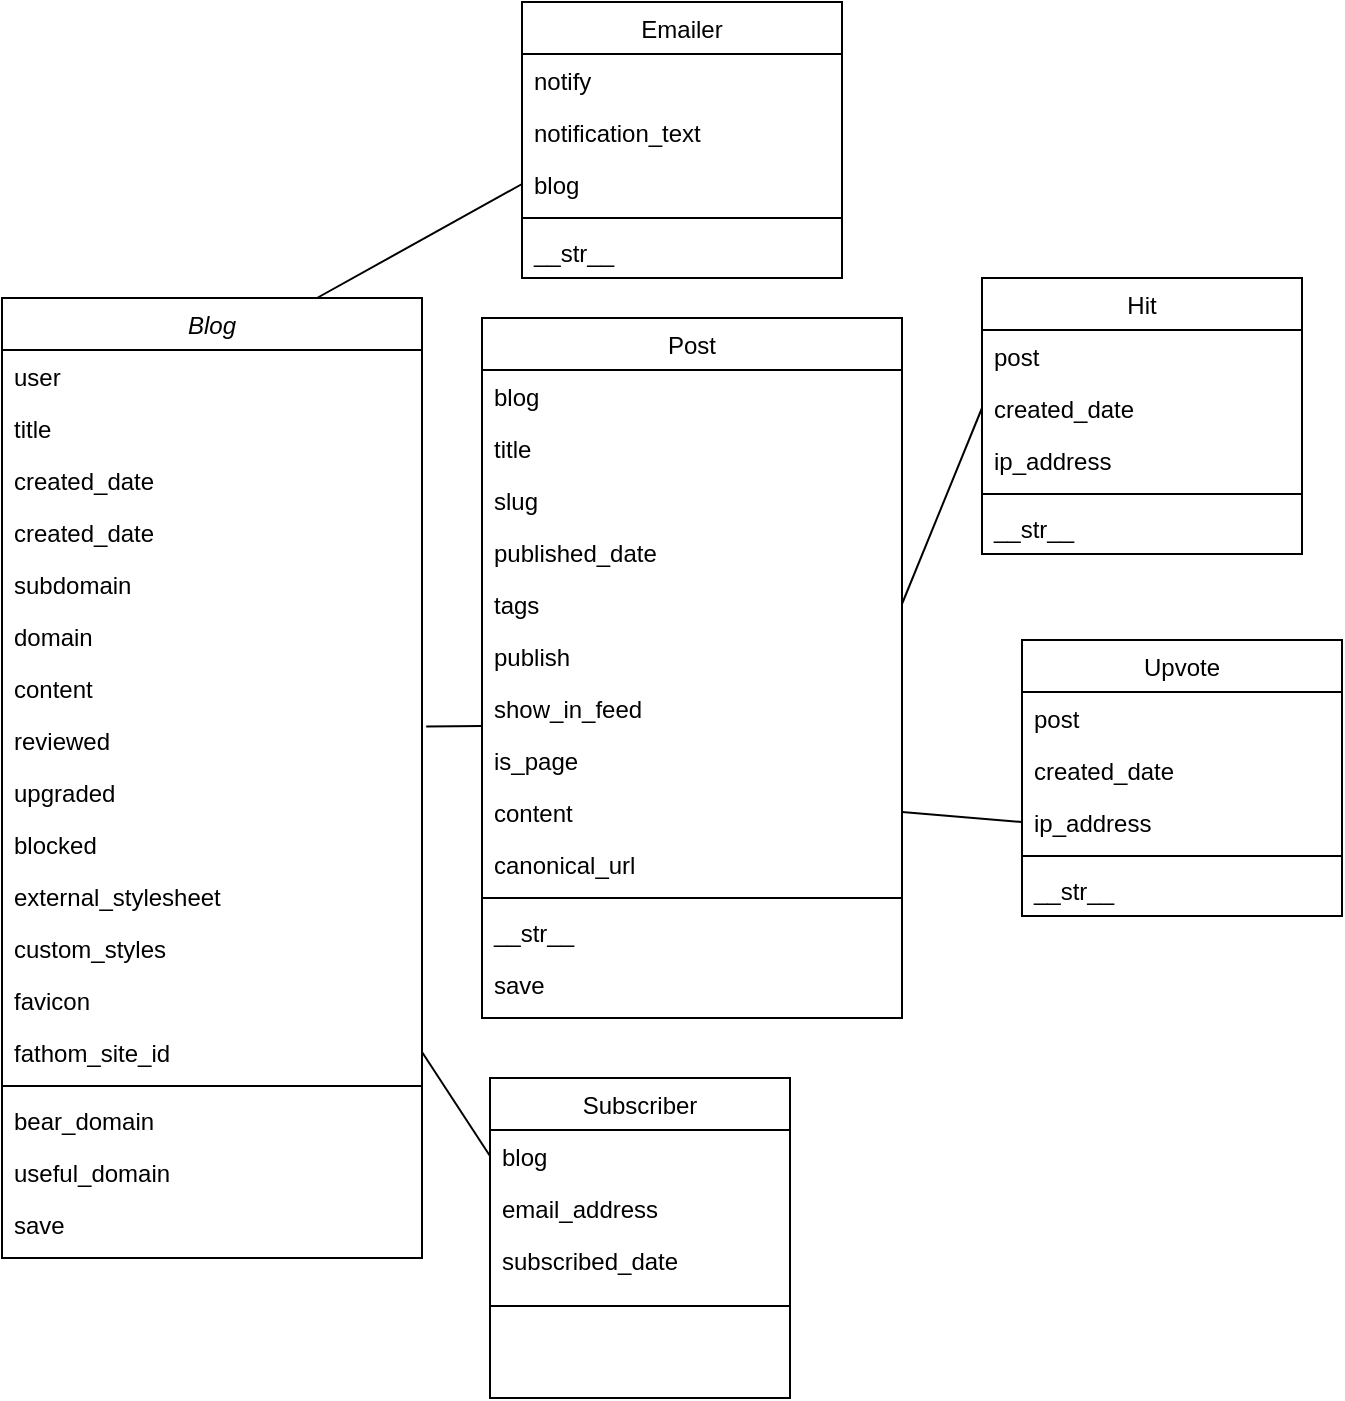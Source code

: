<mxfile version="14.4.3" type="device" pages="2"><diagram id="C5RBs43oDa-KdzZeNtuy" name="Page-1"><mxGraphModel dx="1264" dy="1761" grid="1" gridSize="10" guides="1" tooltips="1" connect="1" arrows="1" fold="1" page="1" pageScale="1" pageWidth="827" pageHeight="1169" math="0" shadow="0"><root><mxCell id="WIyWlLk6GJQsqaUBKTNV-0"/><mxCell id="WIyWlLk6GJQsqaUBKTNV-1" parent="WIyWlLk6GJQsqaUBKTNV-0"/><mxCell id="zkfFHV4jXpPFQw0GAbJ--0" value="Blog" style="swimlane;fontStyle=2;align=center;verticalAlign=top;childLayout=stackLayout;horizontal=1;startSize=26;horizontalStack=0;resizeParent=1;resizeLast=0;collapsible=1;marginBottom=0;rounded=0;shadow=0;strokeWidth=1;" parent="WIyWlLk6GJQsqaUBKTNV-1" vertex="1"><mxGeometry x="20" y="-110" width="210" height="480" as="geometry"><mxRectangle x="230" y="-20" width="160" height="26" as="alternateBounds"/></mxGeometry></mxCell><mxCell id="zkfFHV4jXpPFQw0GAbJ--1" value="user" style="text;align=left;verticalAlign=top;spacingLeft=4;spacingRight=4;overflow=hidden;rotatable=0;points=[[0,0.5],[1,0.5]];portConstraint=eastwest;" parent="zkfFHV4jXpPFQw0GAbJ--0" vertex="1"><mxGeometry y="26" width="210" height="26" as="geometry"/></mxCell><mxCell id="zkfFHV4jXpPFQw0GAbJ--2" value="title" style="text;align=left;verticalAlign=top;spacingLeft=4;spacingRight=4;overflow=hidden;rotatable=0;points=[[0,0.5],[1,0.5]];portConstraint=eastwest;rounded=0;shadow=0;html=0;" parent="zkfFHV4jXpPFQw0GAbJ--0" vertex="1"><mxGeometry y="52" width="210" height="26" as="geometry"/></mxCell><mxCell id="zkfFHV4jXpPFQw0GAbJ--3" value="created_date&#10;" style="text;align=left;verticalAlign=top;spacingLeft=4;spacingRight=4;overflow=hidden;rotatable=0;points=[[0,0.5],[1,0.5]];portConstraint=eastwest;rounded=0;shadow=0;html=0;" parent="zkfFHV4jXpPFQw0GAbJ--0" vertex="1"><mxGeometry y="78" width="210" height="26" as="geometry"/></mxCell><mxCell id="yJOefk_Ltb-KHYZo61ft-4" value="created_date&#10;" style="text;align=left;verticalAlign=top;spacingLeft=4;spacingRight=4;overflow=hidden;rotatable=0;points=[[0,0.5],[1,0.5]];portConstraint=eastwest;rounded=0;shadow=0;html=0;" parent="zkfFHV4jXpPFQw0GAbJ--0" vertex="1"><mxGeometry y="104" width="210" height="26" as="geometry"/></mxCell><mxCell id="yJOefk_Ltb-KHYZo61ft-5" value="subdomain" style="text;align=left;verticalAlign=top;spacingLeft=4;spacingRight=4;overflow=hidden;rotatable=0;points=[[0,0.5],[1,0.5]];portConstraint=eastwest;rounded=0;shadow=0;html=0;" parent="zkfFHV4jXpPFQw0GAbJ--0" vertex="1"><mxGeometry y="130" width="210" height="26" as="geometry"/></mxCell><mxCell id="yJOefk_Ltb-KHYZo61ft-10" value="domain" style="text;align=left;verticalAlign=top;spacingLeft=4;spacingRight=4;overflow=hidden;rotatable=0;points=[[0,0.5],[1,0.5]];portConstraint=eastwest;rounded=0;shadow=0;html=0;" parent="zkfFHV4jXpPFQw0GAbJ--0" vertex="1"><mxGeometry y="156" width="210" height="26" as="geometry"/></mxCell><mxCell id="yJOefk_Ltb-KHYZo61ft-11" value="content" style="text;align=left;verticalAlign=top;spacingLeft=4;spacingRight=4;overflow=hidden;rotatable=0;points=[[0,0.5],[1,0.5]];portConstraint=eastwest;rounded=0;shadow=0;html=0;" parent="zkfFHV4jXpPFQw0GAbJ--0" vertex="1"><mxGeometry y="182" width="210" height="26" as="geometry"/></mxCell><mxCell id="yJOefk_Ltb-KHYZo61ft-12" value="reviewed" style="text;align=left;verticalAlign=top;spacingLeft=4;spacingRight=4;overflow=hidden;rotatable=0;points=[[0,0.5],[1,0.5]];portConstraint=eastwest;rounded=0;shadow=0;html=0;" parent="zkfFHV4jXpPFQw0GAbJ--0" vertex="1"><mxGeometry y="208" width="210" height="26" as="geometry"/></mxCell><mxCell id="yJOefk_Ltb-KHYZo61ft-13" value="upgraded" style="text;align=left;verticalAlign=top;spacingLeft=4;spacingRight=4;overflow=hidden;rotatable=0;points=[[0,0.5],[1,0.5]];portConstraint=eastwest;rounded=0;shadow=0;html=0;" parent="zkfFHV4jXpPFQw0GAbJ--0" vertex="1"><mxGeometry y="234" width="210" height="26" as="geometry"/></mxCell><mxCell id="yJOefk_Ltb-KHYZo61ft-14" value="blocked" style="text;align=left;verticalAlign=top;spacingLeft=4;spacingRight=4;overflow=hidden;rotatable=0;points=[[0,0.5],[1,0.5]];portConstraint=eastwest;rounded=0;shadow=0;html=0;" parent="zkfFHV4jXpPFQw0GAbJ--0" vertex="1"><mxGeometry y="260" width="210" height="26" as="geometry"/></mxCell><mxCell id="yJOefk_Ltb-KHYZo61ft-15" value="external_stylesheet" style="text;align=left;verticalAlign=top;spacingLeft=4;spacingRight=4;overflow=hidden;rotatable=0;points=[[0,0.5],[1,0.5]];portConstraint=eastwest;rounded=0;shadow=0;html=0;" parent="zkfFHV4jXpPFQw0GAbJ--0" vertex="1"><mxGeometry y="286" width="210" height="26" as="geometry"/></mxCell><mxCell id="yJOefk_Ltb-KHYZo61ft-16" value="custom_styles" style="text;align=left;verticalAlign=top;spacingLeft=4;spacingRight=4;overflow=hidden;rotatable=0;points=[[0,0.5],[1,0.5]];portConstraint=eastwest;rounded=0;shadow=0;html=0;" parent="zkfFHV4jXpPFQw0GAbJ--0" vertex="1"><mxGeometry y="312" width="210" height="26" as="geometry"/></mxCell><mxCell id="yJOefk_Ltb-KHYZo61ft-17" value="favicon" style="text;align=left;verticalAlign=top;spacingLeft=4;spacingRight=4;overflow=hidden;rotatable=0;points=[[0,0.5],[1,0.5]];portConstraint=eastwest;rounded=0;shadow=0;html=0;" parent="zkfFHV4jXpPFQw0GAbJ--0" vertex="1"><mxGeometry y="338" width="210" height="26" as="geometry"/></mxCell><mxCell id="yJOefk_Ltb-KHYZo61ft-18" value="fathom_site_id" style="text;align=left;verticalAlign=top;spacingLeft=4;spacingRight=4;overflow=hidden;rotatable=0;points=[[0,0.5],[1,0.5]];portConstraint=eastwest;rounded=0;shadow=0;html=0;" parent="zkfFHV4jXpPFQw0GAbJ--0" vertex="1"><mxGeometry y="364" width="210" height="26" as="geometry"/></mxCell><mxCell id="zkfFHV4jXpPFQw0GAbJ--4" value="" style="line;html=1;strokeWidth=1;align=left;verticalAlign=middle;spacingTop=-1;spacingLeft=3;spacingRight=3;rotatable=0;labelPosition=right;points=[];portConstraint=eastwest;" parent="zkfFHV4jXpPFQw0GAbJ--0" vertex="1"><mxGeometry y="390" width="210" height="8" as="geometry"/></mxCell><mxCell id="yJOefk_Ltb-KHYZo61ft-19" value="bear_domain" style="text;align=left;verticalAlign=top;spacingLeft=4;spacingRight=4;overflow=hidden;rotatable=0;points=[[0,0.5],[1,0.5]];portConstraint=eastwest;rounded=0;shadow=0;html=0;" parent="zkfFHV4jXpPFQw0GAbJ--0" vertex="1"><mxGeometry y="398" width="210" height="26" as="geometry"/></mxCell><mxCell id="yJOefk_Ltb-KHYZo61ft-20" value="useful_domain" style="text;align=left;verticalAlign=top;spacingLeft=4;spacingRight=4;overflow=hidden;rotatable=0;points=[[0,0.5],[1,0.5]];portConstraint=eastwest;rounded=0;shadow=0;html=0;" parent="zkfFHV4jXpPFQw0GAbJ--0" vertex="1"><mxGeometry y="424" width="210" height="26" as="geometry"/></mxCell><mxCell id="yJOefk_Ltb-KHYZo61ft-21" value="save" style="text;align=left;verticalAlign=top;spacingLeft=4;spacingRight=4;overflow=hidden;rotatable=0;points=[[0,0.5],[1,0.5]];portConstraint=eastwest;rounded=0;shadow=0;html=0;" parent="zkfFHV4jXpPFQw0GAbJ--0" vertex="1"><mxGeometry y="450" width="210" height="26" as="geometry"/></mxCell><mxCell id="zkfFHV4jXpPFQw0GAbJ--17" value="Emailer" style="swimlane;fontStyle=0;align=center;verticalAlign=top;childLayout=stackLayout;horizontal=1;startSize=26;horizontalStack=0;resizeParent=1;resizeLast=0;collapsible=1;marginBottom=0;rounded=0;shadow=0;strokeWidth=1;" parent="WIyWlLk6GJQsqaUBKTNV-1" vertex="1"><mxGeometry x="280" y="-258" width="160" height="138" as="geometry"><mxRectangle x="550" y="140" width="160" height="26" as="alternateBounds"/></mxGeometry></mxCell><mxCell id="zkfFHV4jXpPFQw0GAbJ--18" value="notify" style="text;align=left;verticalAlign=top;spacingLeft=4;spacingRight=4;overflow=hidden;rotatable=0;points=[[0,0.5],[1,0.5]];portConstraint=eastwest;" parent="zkfFHV4jXpPFQw0GAbJ--17" vertex="1"><mxGeometry y="26" width="160" height="26" as="geometry"/></mxCell><mxCell id="zkfFHV4jXpPFQw0GAbJ--19" value="notification_text" style="text;align=left;verticalAlign=top;spacingLeft=4;spacingRight=4;overflow=hidden;rotatable=0;points=[[0,0.5],[1,0.5]];portConstraint=eastwest;rounded=0;shadow=0;html=0;" parent="zkfFHV4jXpPFQw0GAbJ--17" vertex="1"><mxGeometry y="52" width="160" height="26" as="geometry"/></mxCell><mxCell id="yJOefk_Ltb-KHYZo61ft-29" value="blog" style="text;align=left;verticalAlign=top;spacingLeft=4;spacingRight=4;overflow=hidden;rotatable=0;points=[[0,0.5],[1,0.5]];portConstraint=eastwest;rounded=0;shadow=0;html=0;" parent="zkfFHV4jXpPFQw0GAbJ--17" vertex="1"><mxGeometry y="78" width="160" height="26" as="geometry"/></mxCell><mxCell id="zkfFHV4jXpPFQw0GAbJ--23" value="" style="line;html=1;strokeWidth=1;align=left;verticalAlign=middle;spacingTop=-1;spacingLeft=3;spacingRight=3;rotatable=0;labelPosition=right;points=[];portConstraint=eastwest;" parent="zkfFHV4jXpPFQw0GAbJ--17" vertex="1"><mxGeometry y="104" width="160" height="8" as="geometry"/></mxCell><mxCell id="yJOefk_Ltb-KHYZo61ft-28" value="__str__" style="text;align=left;verticalAlign=top;spacingLeft=4;spacingRight=4;overflow=hidden;rotatable=0;points=[[0,0.5],[1,0.5]];portConstraint=eastwest;rounded=0;shadow=0;html=0;" parent="zkfFHV4jXpPFQw0GAbJ--17" vertex="1"><mxGeometry y="112" width="160" height="26" as="geometry"/></mxCell><mxCell id="yJOefk_Ltb-KHYZo61ft-23" value="Subscriber" style="swimlane;fontStyle=0;align=center;verticalAlign=top;childLayout=stackLayout;horizontal=1;startSize=26;horizontalStack=0;resizeParent=1;resizeLast=0;collapsible=1;marginBottom=0;rounded=0;shadow=0;strokeWidth=1;" parent="WIyWlLk6GJQsqaUBKTNV-1" vertex="1"><mxGeometry x="264" y="280" width="150" height="160" as="geometry"><mxRectangle x="550" y="140" width="160" height="26" as="alternateBounds"/></mxGeometry></mxCell><mxCell id="yJOefk_Ltb-KHYZo61ft-24" value="blog" style="text;align=left;verticalAlign=top;spacingLeft=4;spacingRight=4;overflow=hidden;rotatable=0;points=[[0,0.5],[1,0.5]];portConstraint=eastwest;" parent="yJOefk_Ltb-KHYZo61ft-23" vertex="1"><mxGeometry y="26" width="150" height="26" as="geometry"/></mxCell><mxCell id="yJOefk_Ltb-KHYZo61ft-25" value="email_address" style="text;align=left;verticalAlign=top;spacingLeft=4;spacingRight=4;overflow=hidden;rotatable=0;points=[[0,0.5],[1,0.5]];portConstraint=eastwest;rounded=0;shadow=0;html=0;" parent="yJOefk_Ltb-KHYZo61ft-23" vertex="1"><mxGeometry y="52" width="150" height="26" as="geometry"/></mxCell><mxCell id="yJOefk_Ltb-KHYZo61ft-27" value="subscribed_date" style="text;align=left;verticalAlign=top;spacingLeft=4;spacingRight=4;overflow=hidden;rotatable=0;points=[[0,0.5],[1,0.5]];portConstraint=eastwest;rounded=0;shadow=0;html=0;" parent="yJOefk_Ltb-KHYZo61ft-23" vertex="1"><mxGeometry y="78" width="150" height="32" as="geometry"/></mxCell><mxCell id="yJOefk_Ltb-KHYZo61ft-26" value="" style="line;html=1;strokeWidth=1;align=left;verticalAlign=middle;spacingTop=-1;spacingLeft=3;spacingRight=3;rotatable=0;labelPosition=right;points=[];portConstraint=eastwest;" parent="yJOefk_Ltb-KHYZo61ft-23" vertex="1"><mxGeometry y="110" width="150" height="8" as="geometry"/></mxCell><mxCell id="yJOefk_Ltb-KHYZo61ft-30" value="Post" style="swimlane;fontStyle=0;align=center;verticalAlign=top;childLayout=stackLayout;horizontal=1;startSize=26;horizontalStack=0;resizeParent=1;resizeLast=0;collapsible=1;marginBottom=0;rounded=0;shadow=0;strokeWidth=1;" parent="WIyWlLk6GJQsqaUBKTNV-1" vertex="1"><mxGeometry x="260" y="-100" width="210" height="350" as="geometry"><mxRectangle x="550" y="140" width="160" height="26" as="alternateBounds"/></mxGeometry></mxCell><mxCell id="yJOefk_Ltb-KHYZo61ft-31" value="blog" style="text;align=left;verticalAlign=top;spacingLeft=4;spacingRight=4;overflow=hidden;rotatable=0;points=[[0,0.5],[1,0.5]];portConstraint=eastwest;" parent="yJOefk_Ltb-KHYZo61ft-30" vertex="1"><mxGeometry y="26" width="210" height="26" as="geometry"/></mxCell><mxCell id="yJOefk_Ltb-KHYZo61ft-32" value="title" style="text;align=left;verticalAlign=top;spacingLeft=4;spacingRight=4;overflow=hidden;rotatable=0;points=[[0,0.5],[1,0.5]];portConstraint=eastwest;rounded=0;shadow=0;html=0;" parent="yJOefk_Ltb-KHYZo61ft-30" vertex="1"><mxGeometry y="52" width="210" height="26" as="geometry"/></mxCell><mxCell id="yJOefk_Ltb-KHYZo61ft-33" value="slug" style="text;align=left;verticalAlign=top;spacingLeft=4;spacingRight=4;overflow=hidden;rotatable=0;points=[[0,0.5],[1,0.5]];portConstraint=eastwest;rounded=0;shadow=0;html=0;" parent="yJOefk_Ltb-KHYZo61ft-30" vertex="1"><mxGeometry y="78" width="210" height="26" as="geometry"/></mxCell><mxCell id="yJOefk_Ltb-KHYZo61ft-38" value="published_date" style="text;align=left;verticalAlign=top;spacingLeft=4;spacingRight=4;overflow=hidden;rotatable=0;points=[[0,0.5],[1,0.5]];portConstraint=eastwest;rounded=0;shadow=0;html=0;" parent="yJOefk_Ltb-KHYZo61ft-30" vertex="1"><mxGeometry y="104" width="210" height="26" as="geometry"/></mxCell><mxCell id="yJOefk_Ltb-KHYZo61ft-37" value="tags" style="text;align=left;verticalAlign=top;spacingLeft=4;spacingRight=4;overflow=hidden;rotatable=0;points=[[0,0.5],[1,0.5]];portConstraint=eastwest;rounded=0;shadow=0;html=0;" parent="yJOefk_Ltb-KHYZo61ft-30" vertex="1"><mxGeometry y="130" width="210" height="26" as="geometry"/></mxCell><mxCell id="yJOefk_Ltb-KHYZo61ft-36" value="publish" style="text;align=left;verticalAlign=top;spacingLeft=4;spacingRight=4;overflow=hidden;rotatable=0;points=[[0,0.5],[1,0.5]];portConstraint=eastwest;rounded=0;shadow=0;html=0;" parent="yJOefk_Ltb-KHYZo61ft-30" vertex="1"><mxGeometry y="156" width="210" height="26" as="geometry"/></mxCell><mxCell id="yJOefk_Ltb-KHYZo61ft-40" value="show_in_feed" style="text;align=left;verticalAlign=top;spacingLeft=4;spacingRight=4;overflow=hidden;rotatable=0;points=[[0,0.5],[1,0.5]];portConstraint=eastwest;rounded=0;shadow=0;html=0;" parent="yJOefk_Ltb-KHYZo61ft-30" vertex="1"><mxGeometry y="182" width="210" height="26" as="geometry"/></mxCell><mxCell id="yJOefk_Ltb-KHYZo61ft-41" value="is_page" style="text;align=left;verticalAlign=top;spacingLeft=4;spacingRight=4;overflow=hidden;rotatable=0;points=[[0,0.5],[1,0.5]];portConstraint=eastwest;rounded=0;shadow=0;html=0;" parent="yJOefk_Ltb-KHYZo61ft-30" vertex="1"><mxGeometry y="208" width="210" height="26" as="geometry"/></mxCell><mxCell id="yJOefk_Ltb-KHYZo61ft-39" value="content" style="text;align=left;verticalAlign=top;spacingLeft=4;spacingRight=4;overflow=hidden;rotatable=0;points=[[0,0.5],[1,0.5]];portConstraint=eastwest;rounded=0;shadow=0;html=0;" parent="yJOefk_Ltb-KHYZo61ft-30" vertex="1"><mxGeometry y="234" width="210" height="26" as="geometry"/></mxCell><mxCell id="yJOefk_Ltb-KHYZo61ft-42" value="canonical_url" style="text;align=left;verticalAlign=top;spacingLeft=4;spacingRight=4;overflow=hidden;rotatable=0;points=[[0,0.5],[1,0.5]];portConstraint=eastwest;rounded=0;shadow=0;html=0;" parent="yJOefk_Ltb-KHYZo61ft-30" vertex="1"><mxGeometry y="260" width="210" height="26" as="geometry"/></mxCell><mxCell id="yJOefk_Ltb-KHYZo61ft-34" value="" style="line;html=1;strokeWidth=1;align=left;verticalAlign=middle;spacingTop=-1;spacingLeft=3;spacingRight=3;rotatable=0;labelPosition=right;points=[];portConstraint=eastwest;" parent="yJOefk_Ltb-KHYZo61ft-30" vertex="1"><mxGeometry y="286" width="210" height="8" as="geometry"/></mxCell><mxCell id="yJOefk_Ltb-KHYZo61ft-45" value="__str__" style="text;align=left;verticalAlign=top;spacingLeft=4;spacingRight=4;overflow=hidden;rotatable=0;points=[[0,0.5],[1,0.5]];portConstraint=eastwest;rounded=0;shadow=0;html=0;" parent="yJOefk_Ltb-KHYZo61ft-30" vertex="1"><mxGeometry y="294" width="210" height="26" as="geometry"/></mxCell><mxCell id="yJOefk_Ltb-KHYZo61ft-44" value="save" style="text;align=left;verticalAlign=top;spacingLeft=4;spacingRight=4;overflow=hidden;rotatable=0;points=[[0,0.5],[1,0.5]];portConstraint=eastwest;rounded=0;shadow=0;html=0;" parent="yJOefk_Ltb-KHYZo61ft-30" vertex="1"><mxGeometry y="320" width="210" height="26" as="geometry"/></mxCell><mxCell id="yJOefk_Ltb-KHYZo61ft-52" value="Upvote" style="swimlane;fontStyle=0;align=center;verticalAlign=top;childLayout=stackLayout;horizontal=1;startSize=26;horizontalStack=0;resizeParent=1;resizeLast=0;collapsible=1;marginBottom=0;rounded=0;shadow=0;strokeWidth=1;" parent="WIyWlLk6GJQsqaUBKTNV-1" vertex="1"><mxGeometry x="530" y="61" width="160" height="138" as="geometry"><mxRectangle x="550" y="140" width="160" height="26" as="alternateBounds"/></mxGeometry></mxCell><mxCell id="yJOefk_Ltb-KHYZo61ft-53" value="post" style="text;align=left;verticalAlign=top;spacingLeft=4;spacingRight=4;overflow=hidden;rotatable=0;points=[[0,0.5],[1,0.5]];portConstraint=eastwest;" parent="yJOefk_Ltb-KHYZo61ft-52" vertex="1"><mxGeometry y="26" width="160" height="26" as="geometry"/></mxCell><mxCell id="yJOefk_Ltb-KHYZo61ft-54" value="created_date" style="text;align=left;verticalAlign=top;spacingLeft=4;spacingRight=4;overflow=hidden;rotatable=0;points=[[0,0.5],[1,0.5]];portConstraint=eastwest;rounded=0;shadow=0;html=0;" parent="yJOefk_Ltb-KHYZo61ft-52" vertex="1"><mxGeometry y="52" width="160" height="26" as="geometry"/></mxCell><mxCell id="yJOefk_Ltb-KHYZo61ft-55" value="ip_address" style="text;align=left;verticalAlign=top;spacingLeft=4;spacingRight=4;overflow=hidden;rotatable=0;points=[[0,0.5],[1,0.5]];portConstraint=eastwest;rounded=0;shadow=0;html=0;" parent="yJOefk_Ltb-KHYZo61ft-52" vertex="1"><mxGeometry y="78" width="160" height="26" as="geometry"/></mxCell><mxCell id="yJOefk_Ltb-KHYZo61ft-56" value="" style="line;html=1;strokeWidth=1;align=left;verticalAlign=middle;spacingTop=-1;spacingLeft=3;spacingRight=3;rotatable=0;labelPosition=right;points=[];portConstraint=eastwest;" parent="yJOefk_Ltb-KHYZo61ft-52" vertex="1"><mxGeometry y="104" width="160" height="8" as="geometry"/></mxCell><mxCell id="yJOefk_Ltb-KHYZo61ft-57" value="__str__" style="text;align=left;verticalAlign=top;spacingLeft=4;spacingRight=4;overflow=hidden;rotatable=0;points=[[0,0.5],[1,0.5]];portConstraint=eastwest;rounded=0;shadow=0;html=0;" parent="yJOefk_Ltb-KHYZo61ft-52" vertex="1"><mxGeometry y="112" width="160" height="26" as="geometry"/></mxCell><mxCell id="yJOefk_Ltb-KHYZo61ft-58" value="Hit" style="swimlane;fontStyle=0;align=center;verticalAlign=top;childLayout=stackLayout;horizontal=1;startSize=26;horizontalStack=0;resizeParent=1;resizeLast=0;collapsible=1;marginBottom=0;rounded=0;shadow=0;strokeWidth=1;" parent="WIyWlLk6GJQsqaUBKTNV-1" vertex="1"><mxGeometry x="510" y="-120" width="160" height="138" as="geometry"><mxRectangle x="550" y="140" width="160" height="26" as="alternateBounds"/></mxGeometry></mxCell><mxCell id="yJOefk_Ltb-KHYZo61ft-59" value="post" style="text;align=left;verticalAlign=top;spacingLeft=4;spacingRight=4;overflow=hidden;rotatable=0;points=[[0,0.5],[1,0.5]];portConstraint=eastwest;" parent="yJOefk_Ltb-KHYZo61ft-58" vertex="1"><mxGeometry y="26" width="160" height="26" as="geometry"/></mxCell><mxCell id="yJOefk_Ltb-KHYZo61ft-60" value="created_date" style="text;align=left;verticalAlign=top;spacingLeft=4;spacingRight=4;overflow=hidden;rotatable=0;points=[[0,0.5],[1,0.5]];portConstraint=eastwest;rounded=0;shadow=0;html=0;" parent="yJOefk_Ltb-KHYZo61ft-58" vertex="1"><mxGeometry y="52" width="160" height="26" as="geometry"/></mxCell><mxCell id="yJOefk_Ltb-KHYZo61ft-61" value="ip_address" style="text;align=left;verticalAlign=top;spacingLeft=4;spacingRight=4;overflow=hidden;rotatable=0;points=[[0,0.5],[1,0.5]];portConstraint=eastwest;rounded=0;shadow=0;html=0;" parent="yJOefk_Ltb-KHYZo61ft-58" vertex="1"><mxGeometry y="78" width="160" height="26" as="geometry"/></mxCell><mxCell id="yJOefk_Ltb-KHYZo61ft-62" value="" style="line;html=1;strokeWidth=1;align=left;verticalAlign=middle;spacingTop=-1;spacingLeft=3;spacingRight=3;rotatable=0;labelPosition=right;points=[];portConstraint=eastwest;" parent="yJOefk_Ltb-KHYZo61ft-58" vertex="1"><mxGeometry y="104" width="160" height="8" as="geometry"/></mxCell><mxCell id="yJOefk_Ltb-KHYZo61ft-63" value="__str__" style="text;align=left;verticalAlign=top;spacingLeft=4;spacingRight=4;overflow=hidden;rotatable=0;points=[[0,0.5],[1,0.5]];portConstraint=eastwest;rounded=0;shadow=0;html=0;" parent="yJOefk_Ltb-KHYZo61ft-58" vertex="1"><mxGeometry y="112" width="160" height="26" as="geometry"/></mxCell><mxCell id="yJOefk_Ltb-KHYZo61ft-65" value="" style="endArrow=none;html=1;entryX=1.01;entryY=0.238;entryDx=0;entryDy=0;entryPerimeter=0;" parent="WIyWlLk6GJQsqaUBKTNV-1" target="yJOefk_Ltb-KHYZo61ft-12" edge="1"><mxGeometry width="50" height="50" relative="1" as="geometry"><mxPoint x="260" y="104" as="sourcePoint"/><mxPoint x="500" y="150" as="targetPoint"/></mxGeometry></mxCell><mxCell id="yJOefk_Ltb-KHYZo61ft-67" value="" style="endArrow=none;html=1;entryX=0;entryY=0.5;entryDx=0;entryDy=0;exitX=1;exitY=0.5;exitDx=0;exitDy=0;" parent="WIyWlLk6GJQsqaUBKTNV-1" source="yJOefk_Ltb-KHYZo61ft-37" target="yJOefk_Ltb-KHYZo61ft-60" edge="1"><mxGeometry width="50" height="50" relative="1" as="geometry"><mxPoint x="450" y="200" as="sourcePoint"/><mxPoint x="500" y="150" as="targetPoint"/></mxGeometry></mxCell><mxCell id="yJOefk_Ltb-KHYZo61ft-68" value="" style="endArrow=none;html=1;entryX=0;entryY=0.5;entryDx=0;entryDy=0;exitX=1;exitY=0.5;exitDx=0;exitDy=0;" parent="WIyWlLk6GJQsqaUBKTNV-1" source="yJOefk_Ltb-KHYZo61ft-39" target="yJOefk_Ltb-KHYZo61ft-55" edge="1"><mxGeometry width="50" height="50" relative="1" as="geometry"><mxPoint x="450" y="200" as="sourcePoint"/><mxPoint x="500" y="150" as="targetPoint"/></mxGeometry></mxCell><mxCell id="yJOefk_Ltb-KHYZo61ft-70" value="" style="endArrow=none;html=1;entryX=0;entryY=0.5;entryDx=0;entryDy=0;exitX=0.75;exitY=0;exitDx=0;exitDy=0;" parent="WIyWlLk6GJQsqaUBKTNV-1" source="zkfFHV4jXpPFQw0GAbJ--0" target="yJOefk_Ltb-KHYZo61ft-29" edge="1"><mxGeometry width="50" height="50" relative="1" as="geometry"><mxPoint x="450" y="80" as="sourcePoint"/><mxPoint x="500" y="30" as="targetPoint"/></mxGeometry></mxCell><mxCell id="yJOefk_Ltb-KHYZo61ft-71" value="" style="endArrow=none;html=1;entryX=1;entryY=0.5;entryDx=0;entryDy=0;exitX=0;exitY=0.5;exitDx=0;exitDy=0;" parent="WIyWlLk6GJQsqaUBKTNV-1" source="yJOefk_Ltb-KHYZo61ft-24" target="yJOefk_Ltb-KHYZo61ft-18" edge="1"><mxGeometry width="50" height="50" relative="1" as="geometry"><mxPoint x="450" y="320" as="sourcePoint"/><mxPoint x="500" y="270" as="targetPoint"/></mxGeometry></mxCell></root></mxGraphModel></diagram><diagram id="LJuXtRGCsb92oPfJ4uyI" name="Blog"><mxGraphModel dx="509" dy="599" grid="1" gridSize="10" guides="1" tooltips="1" connect="1" arrows="1" fold="1" page="1" pageScale="1" pageWidth="850" pageHeight="1100" math="0" shadow="0"><root><mxCell id="PgQLEo8v4_Qlvh2O1nzl-0"/><mxCell id="PgQLEo8v4_Qlvh2O1nzl-1" parent="PgQLEo8v4_Qlvh2O1nzl-0"/><mxCell id="PgQLEo8v4_Qlvh2O1nzl-2" value="Helper" style="rounded=0;whiteSpace=wrap;html=1;" vertex="1" parent="PgQLEo8v4_Qlvh2O1nzl-1"><mxGeometry x="140" y="200" width="120" height="60" as="geometry"/></mxCell><mxCell id="PgQLEo8v4_Qlvh2O1nzl-3" value="Heroku" style="rounded=0;whiteSpace=wrap;html=1;" vertex="1" parent="PgQLEo8v4_Qlvh2O1nzl-1"><mxGeometry x="590" y="70" width="120" height="60" as="geometry"/></mxCell><mxCell id="PgQLEo8v4_Qlvh2O1nzl-4" value="" style="endArrow=classic;html=1;exitX=1.02;exitY=0.39;exitDx=0;exitDy=0;exitPerimeter=0;" edge="1" parent="PgQLEo8v4_Qlvh2O1nzl-1" source="PgQLEo8v4_Qlvh2O1nzl-2" target="PgQLEo8v4_Qlvh2O1nzl-3"><mxGeometry width="50" height="50" relative="1" as="geometry"><mxPoint x="250" y="240" as="sourcePoint"/><mxPoint x="300" y="190" as="targetPoint"/></mxGeometry></mxCell><mxCell id="PgQLEo8v4_Qlvh2O1nzl-5" value="&lt;div style=&quot;color: rgb(212 , 212 , 212) ; background-color: rgb(30 , 30 , 30) ; font-family: &amp;#34;consolas&amp;#34; , &amp;#34;courier new&amp;#34; , monospace , &amp;#34;consolas&amp;#34; , &amp;#34;courier new&amp;#34; , monospace ; font-weight: normal ; font-size: 14px ; line-height: 19px&quot;&gt;&lt;div&gt;&lt;span style=&quot;color: #cda48c&quot;&gt;POST https://api.heroku.com/apps/bear-blog/domains&lt;/span&gt;&lt;/div&gt;&lt;/div&gt;" style="text;whiteSpace=wrap;html=1;" vertex="1" parent="PgQLEo8v4_Qlvh2O1nzl-1"><mxGeometry x="340" y="160" width="370" height="30" as="geometry"/></mxCell><mxCell id="PgQLEo8v4_Qlvh2O1nzl-7" value="Blog" style="rounded=0;whiteSpace=wrap;html=1;" vertex="1" parent="PgQLEo8v4_Qlvh2O1nzl-1"><mxGeometry x="100" y="340" width="120" height="60" as="geometry"/></mxCell><mxCell id="PgQLEo8v4_Qlvh2O1nzl-8" value="" style="endArrow=classic;html=1;entryX=0.427;entryY=0.963;entryDx=0;entryDy=0;entryPerimeter=0;" edge="1" parent="PgQLEo8v4_Qlvh2O1nzl-1" source="PgQLEo8v4_Qlvh2O1nzl-7" target="PgQLEo8v4_Qlvh2O1nzl-2"><mxGeometry width="50" height="50" relative="1" as="geometry"><mxPoint x="120" y="360" as="sourcePoint"/><mxPoint x="170" y="310" as="targetPoint"/></mxGeometry></mxCell><mxCell id="PgQLEo8v4_Qlvh2O1nzl-9" value="&lt;div style=&quot;color: rgb(212 , 212 , 212) ; background-color: rgb(30 , 30 , 30) ; font-family: &amp;#34;consolas&amp;#34; , &amp;#34;courier new&amp;#34; , monospace , &amp;#34;consolas&amp;#34; , &amp;#34;courier new&amp;#34; , monospace ; font-size: 14px ; line-height: 19px&quot;&gt;delete_domain&lt;/div&gt;" style="text;html=1;align=center;verticalAlign=middle;resizable=0;points=[];autosize=1;" vertex="1" parent="PgQLEo8v4_Qlvh2O1nzl-1"><mxGeometry x="220" y="220" width="120" height="20" as="geometry"/></mxCell><mxCell id="PgQLEo8v4_Qlvh2O1nzl-10" value="&lt;div style=&quot;color: rgb(212 , 212 , 212) ; background-color: rgb(30 , 30 , 30) ; font-family: &amp;#34;consolas&amp;#34; , &amp;#34;courier new&amp;#34; , monospace , &amp;#34;consolas&amp;#34; , &amp;#34;courier new&amp;#34; , monospace ; font-size: 14px ; line-height: 19px&quot;&gt;&lt;span style=&quot;color: #ffecb3&quot;&gt;add_new_domain&lt;/span&gt;&lt;/div&gt;" style="text;html=1;align=center;verticalAlign=middle;resizable=0;points=[];autosize=1;" vertex="1" parent="PgQLEo8v4_Qlvh2O1nzl-1"><mxGeometry x="210" y="240" width="120" height="20" as="geometry"/></mxCell><mxCell id="PgQLEo8v4_Qlvh2O1nzl-11" value="&lt;div style=&quot;color: rgb(212 , 212 , 212) ; background-color: rgb(30 , 30 , 30) ; font-family: &amp;#34;consolas&amp;#34; , &amp;#34;courier new&amp;#34; , monospace , &amp;#34;consolas&amp;#34; , &amp;#34;courier new&amp;#34; , monospace ; font-weight: normal ; font-size: 14px ; line-height: 19px&quot;&gt;&lt;div&gt;&lt;span style=&quot;color: #cda48c&quot;&gt;DELETE https://api.heroku.com/apps/bear-blog/domains&lt;/span&gt;&lt;/div&gt;&lt;/div&gt;" style="text;whiteSpace=wrap;html=1;" vertex="1" parent="PgQLEo8v4_Qlvh2O1nzl-1"><mxGeometry x="340" y="210" width="370" height="30" as="geometry"/></mxCell><mxCell id="PgQLEo8v4_Qlvh2O1nzl-12" value="Blog thuộc User được đẩy về phí Heroku" style="text;html=1;align=center;verticalAlign=middle;resizable=0;points=[];autosize=1;" vertex="1" parent="PgQLEo8v4_Qlvh2O1nzl-1"><mxGeometry x="220" y="340" width="230" height="20" as="geometry"/></mxCell></root></mxGraphModel></diagram></mxfile>
